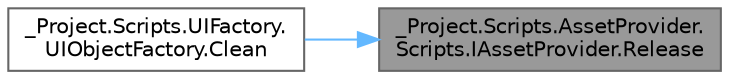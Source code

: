 digraph "_Project.Scripts.AssetProvider.Scripts.IAssetProvider.Release"
{
 // LATEX_PDF_SIZE
  bgcolor="transparent";
  edge [fontname=Helvetica,fontsize=10,labelfontname=Helvetica,labelfontsize=10];
  node [fontname=Helvetica,fontsize=10,shape=box,height=0.2,width=0.4];
  rankdir="RL";
  Node1 [id="Node000001",label="_Project.Scripts.AssetProvider.\lScripts.IAssetProvider.Release",height=0.2,width=0.4,color="gray40", fillcolor="grey60", style="filled", fontcolor="black",tooltip="Метод выгрузки ресурса"];
  Node1 -> Node2 [id="edge1_Node000001_Node000002",dir="back",color="steelblue1",style="solid",tooltip=" "];
  Node2 [id="Node000002",label="_Project.Scripts.UIFactory.\lUIObjectFactory.Clean",height=0.2,width=0.4,color="grey40", fillcolor="white", style="filled",URL="$class___project_1_1_scripts_1_1_u_i_factory_1_1_u_i_object_factory.html#a99fc93e15800bfe3c7374135a841b23e",tooltip="Метод уничтожения объекта"];
}
